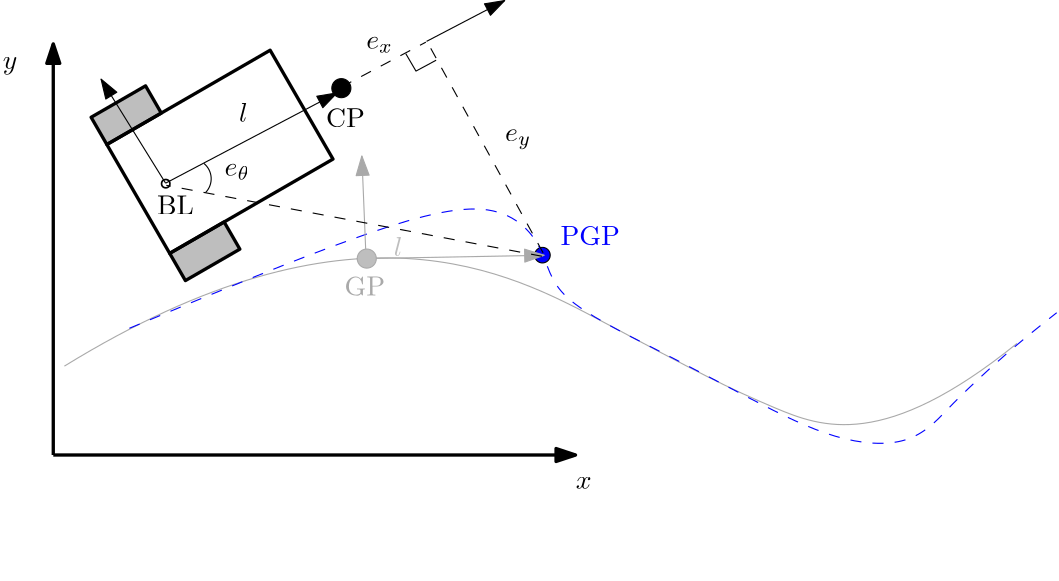 <?xml version="1.0"?>
<!DOCTYPE ipe SYSTEM "ipe.dtd">
<ipe version="70206" creator="Ipe 7.2.7">
<info created="D:20170608132523" modified="D:20200228124126"/>
<ipestyle name="basic">
<symbol name="arrow/arc(spx)">
<path stroke="sym-stroke" fill="sym-stroke" pen="sym-pen">
0 0 m
-1 0.333 l
-1 -0.333 l
h
</path>
</symbol>
<symbol name="arrow/farc(spx)">
<path stroke="sym-stroke" fill="white" pen="sym-pen">
0 0 m
-1 0.333 l
-1 -0.333 l
h
</path>
</symbol>
<symbol name="arrow/ptarc(spx)">
<path stroke="sym-stroke" fill="sym-stroke" pen="sym-pen">
0 0 m
-1 0.333 l
-0.8 0 l
-1 -0.333 l
h
</path>
</symbol>
<symbol name="arrow/fptarc(spx)">
<path stroke="sym-stroke" fill="white" pen="sym-pen">
0 0 m
-1 0.333 l
-0.8 0 l
-1 -0.333 l
h
</path>
</symbol>
<symbol name="mark/circle(sx)" transformations="translations">
<path fill="sym-stroke">
0.6 0 0 0.6 0 0 e
0.4 0 0 0.4 0 0 e
</path>
</symbol>
<symbol name="mark/disk(sx)" transformations="translations">
<path fill="sym-stroke">
0.6 0 0 0.6 0 0 e
</path>
</symbol>
<symbol name="mark/fdisk(sfx)" transformations="translations">
<group>
<path fill="sym-fill">
0.5 0 0 0.5 0 0 e
</path>
<path fill="sym-stroke" fillrule="eofill">
0.6 0 0 0.6 0 0 e
0.4 0 0 0.4 0 0 e
</path>
</group>
</symbol>
<symbol name="mark/box(sx)" transformations="translations">
<path fill="sym-stroke" fillrule="eofill">
-0.6 -0.6 m
0.6 -0.6 l
0.6 0.6 l
-0.6 0.6 l
h
-0.4 -0.4 m
0.4 -0.4 l
0.4 0.4 l
-0.4 0.4 l
h
</path>
</symbol>
<symbol name="mark/square(sx)" transformations="translations">
<path fill="sym-stroke">
-0.6 -0.6 m
0.6 -0.6 l
0.6 0.6 l
-0.6 0.6 l
h
</path>
</symbol>
<symbol name="mark/fsquare(sfx)" transformations="translations">
<group>
<path fill="sym-fill">
-0.5 -0.5 m
0.5 -0.5 l
0.5 0.5 l
-0.5 0.5 l
h
</path>
<path fill="sym-stroke" fillrule="eofill">
-0.6 -0.6 m
0.6 -0.6 l
0.6 0.6 l
-0.6 0.6 l
h
-0.4 -0.4 m
0.4 -0.4 l
0.4 0.4 l
-0.4 0.4 l
h
</path>
</group>
</symbol>
<symbol name="mark/cross(sx)" transformations="translations">
<group>
<path fill="sym-stroke">
-0.43 -0.57 m
0.57 0.43 l
0.43 0.57 l
-0.57 -0.43 l
h
</path>
<path fill="sym-stroke">
-0.43 0.57 m
0.57 -0.43 l
0.43 -0.57 l
-0.57 0.43 l
h
</path>
</group>
</symbol>
<symbol name="arrow/fnormal(spx)">
<path stroke="sym-stroke" fill="white" pen="sym-pen">
0 0 m
-1 0.333 l
-1 -0.333 l
h
</path>
</symbol>
<symbol name="arrow/pointed(spx)">
<path stroke="sym-stroke" fill="sym-stroke" pen="sym-pen">
0 0 m
-1 0.333 l
-0.8 0 l
-1 -0.333 l
h
</path>
</symbol>
<symbol name="arrow/fpointed(spx)">
<path stroke="sym-stroke" fill="white" pen="sym-pen">
0 0 m
-1 0.333 l
-0.8 0 l
-1 -0.333 l
h
</path>
</symbol>
<symbol name="arrow/linear(spx)">
<path stroke="sym-stroke" pen="sym-pen">
-1 0.333 m
0 0 l
-1 -0.333 l
</path>
</symbol>
<symbol name="arrow/fdouble(spx)">
<path stroke="sym-stroke" fill="white" pen="sym-pen">
0 0 m
-1 0.333 l
-1 -0.333 l
h
-1 0 m
-2 0.333 l
-2 -0.333 l
h
</path>
</symbol>
<symbol name="arrow/double(spx)">
<path stroke="sym-stroke" fill="sym-stroke" pen="sym-pen">
0 0 m
-1 0.333 l
-1 -0.333 l
h
-1 0 m
-2 0.333 l
-2 -0.333 l
h
</path>
</symbol>
<pen name="heavier" value="0.8"/>
<pen name="fat" value="1.2"/>
<pen name="ultrafat" value="2"/>
<symbolsize name="large" value="5"/>
<symbolsize name="small" value="2"/>
<symbolsize name="tiny" value="1.1"/>
<arrowsize name="large" value="10"/>
<arrowsize name="small" value="5"/>
<arrowsize name="tiny" value="3"/>
<color name="red" value="1 0 0"/>
<color name="green" value="0 1 0"/>
<color name="blue" value="0 0 1"/>
<color name="yellow" value="1 1 0"/>
<color name="orange" value="1 0.647 0"/>
<color name="gold" value="1 0.843 0"/>
<color name="purple" value="0.627 0.125 0.941"/>
<color name="gray" value="0.745"/>
<color name="brown" value="0.647 0.165 0.165"/>
<color name="navy" value="0 0 0.502"/>
<color name="pink" value="1 0.753 0.796"/>
<color name="seagreen" value="0.18 0.545 0.341"/>
<color name="turquoise" value="0.251 0.878 0.816"/>
<color name="violet" value="0.933 0.51 0.933"/>
<color name="darkblue" value="0 0 0.545"/>
<color name="darkcyan" value="0 0.545 0.545"/>
<color name="darkgray" value="0.663"/>
<color name="darkgreen" value="0 0.392 0"/>
<color name="darkmagenta" value="0.545 0 0.545"/>
<color name="darkorange" value="1 0.549 0"/>
<color name="darkred" value="0.545 0 0"/>
<color name="lightblue" value="0.678 0.847 0.902"/>
<color name="lightcyan" value="0.878 1 1"/>
<color name="lightgray" value="0.827"/>
<color name="lightgreen" value="0.565 0.933 0.565"/>
<color name="lightyellow" value="1 1 0.878"/>
<dashstyle name="dashed" value="[4] 0"/>
<dashstyle name="dotted" value="[1 3] 0"/>
<dashstyle name="dash dotted" value="[4 2 1 2] 0"/>
<dashstyle name="dash dot dotted" value="[4 2 1 2 1 2] 0"/>
<textsize name="large" value="\large"/>
<textsize name="Large" value="\Large"/>
<textsize name="LARGE" value="\LARGE"/>
<textsize name="huge" value="\huge"/>
<textsize name="Huge" value="\Huge"/>
<textsize name="small" value="\small"/>
<textsize name="footnote" value="\footnotesize"/>
<textsize name="tiny" value="\tiny"/>
<textstyle name="center" begin="\begin{center}" end="\end{center}"/>
<textstyle name="itemize" begin="\begin{itemize}" end="\end{itemize}"/>
<textstyle name="item" begin="\begin{itemize}\item{}" end="\end{itemize}"/>
<gridsize name="4 pts" value="4"/>
<gridsize name="8 pts (~3 mm)" value="8"/>
<gridsize name="16 pts (~6 mm)" value="16"/>
<gridsize name="32 pts (~12 mm)" value="32"/>
<gridsize name="10 pts (~3.5 mm)" value="10"/>
<gridsize name="20 pts (~7 mm)" value="20"/>
<gridsize name="14 pts (~5 mm)" value="14"/>
<gridsize name="28 pts (~10 mm)" value="28"/>
<gridsize name="56 pts (~20 mm)" value="56"/>
<anglesize name="90 deg" value="90"/>
<anglesize name="60 deg" value="60"/>
<anglesize name="45 deg" value="45"/>
<anglesize name="30 deg" value="30"/>
<anglesize name="22.5 deg" value="22.5"/>
<opacity name="10%" value="0.1"/>
<opacity name="30%" value="0.3"/>
<opacity name="50%" value="0.5"/>
<opacity name="75%" value="0.75"/>
<tiling name="falling" angle="-60" step="4" width="1"/>
<tiling name="rising" angle="30" step="4" width="1"/>
</ipestyle>
<page>
<layer name="alpha"/>
<view layers="alpha" active="alpha"/>
<path layer="alpha" matrix="1.37588 -1.12108 1.12108 1.37588 -592.379 120.657" stroke="black" fill="blue">
1.5788 0 0 1.5788 217.31 507.975 e
</path>
<path stroke="darkgray">
104 536 m
208 600
320 540
354.398 522.111
399.131 505.566
446.928 544.171 c
</path>
<text matrix="2.42048 0 0 -0.130586 -482.137 685.099" transformations="translations" pos="307.696 521.76" stroke="black" type="label" width="9.428" height="4.29" depth="2.85" valign="baseline" style="math">e_y</text>
<text matrix="1 0 0 1 -0.908186 27.9306" transformations="translations" pos="283.476 551.657" stroke="blue" type="label" width="21.378" height="6.808" depth="0" valign="baseline">PGP</text>
<path matrix="1 0 0 1 -30.1805 203.032" stroke="black">
320 256 m
320 256 l
320 256 l
</path>
<path stroke="black" pen="fat" arrow="normal/normal">
100 504 m
100 652 l
</path>
<path stroke="black" pen="fat" arrow="normal/normal">
100 504 m
288 504 l
</path>
<text matrix="1 0 0 1 -23.8807 251.855" transformations="translations" pos="312 240" stroke="black" type="label" width="5.694" height="4.289" depth="0" valign="baseline" style="math">x</text>
<text matrix="1 0 0 1 -30.1805 203.032" transformations="translations" pos="112 440" stroke="black" type="label" width="5.242" height="4.297" depth="1.93" valign="baseline" style="math">y</text>
<text matrix="1 0 0 1 7.76216 64.3904" transformations="translations" pos="214.779 511.295" stroke="gray" type="label" width="3.169" height="6.918" depth="0" valign="baseline" style="math">l</text>
<path stroke="blue" dash="dashed">
127.401 549.628 m
163.302 564.548
209.927 583.664
259.581 598.241
278.064 578.107
278.724 560.944
318.096 541.702
352.131 523.518
381.971 508.598
409.013 506.733
422.535 521.187
429.994 528.647
446.313 543.567
461.233 555.223 c
</path>
<path stroke="darkgray" arrow="normal/normal">
209.166 574.662 m
276.717 575.903 l
</path>
<path stroke="darkgray" arrow="normal/normal">
212.625 574.08 m
211.083 611.66 l
</path>
<path matrix="1 0 0 1 -108.86 30.4543" stroke="darkgray" fill="gray">
3.43377 0 0 3.43377 321.717 544.259 e
</path>
<text matrix="1 0 0 1 -47.7164 -10.4184" transformations="translations" pos="252.562 571.856" stroke="darkgray" type="label" width="14.598" height="6.808" depth="0" valign="baseline">GP</text>
<text matrix="1 0 0 1 -109.779 52.6941" transformations="translations" pos="247.117 537.921" stroke="black" type="label" width="13.284" height="6.808" depth="0" valign="baseline">BL</text>
<use matrix="0.996194 -0.0871554 0.0871554 0.996194 -70.0054 306.909" name="mark/circle(sx)" pos="184 312" size="normal" stroke="black"/>
<text matrix="2.42048 0 0 -0.130586 -583.132 672.702" transformations="translations" pos="307.696 521.76" stroke="black" type="label" width="9.146" height="4.294" depth="1.49" valign="baseline" style="math">e_\theta</text>
<path stroke="black">
154.216 608.972 m
7.11444 0 0 -7.11444 149.732 603.449 154.801 598.457 a
</path>
<path matrix="0.965925 -0.258819 0.258819 0.965925 -118.089 348.1" stroke="black" fill="gray" pen="fat">
160 320 m
176 336 l
168 344 l
152 328 l
h
</path>
<path matrix="0.965925 -0.258819 0.258819 0.965925 -118.089 348.1" stroke="black" fill="gray" pen="fat">
192 288 m
208 304 l
216 296 l
200 280 l
h
</path>
<text matrix="0.984808 -0.173648 0.173648 0.984808 -133.454 157.72" transformations="translations" pos="214.779 511.295" stroke="black" type="label" width="3.169" height="6.918" depth="0" valign="baseline" style="math">l</text>
<group matrix="0.984808 -0.173648 0.173648 0.984808 -107.436 40.6236">
<path matrix="1 0 0 1 -31.9026 16.1967" stroke="black" fill="black">
3.43377 0 0 3.43377 234.921 624.227 e
</path>
</group>
<text matrix="0.984808 -0.173648 0.173648 0.984808 -149.827 102.659" transformations="translations" pos="252.562 571.856" stroke="black" type="label" width="13.975" height="6.808" depth="0" valign="baseline">CP</text>
<path matrix="0.965925 -0.258819 0.258819 0.965925 -299.406 413.248" stroke="black" pen="fat">
384 272 m
352 304 l
400 352 l
432 320 l
h
</path>
<path matrix="1 0 0 1 8.07094 3.89632" stroke="black" arrow="normal/normal">
132.322 597.951 m
194.071 630.463 l
</path>
<path matrix="0.913546 0.406737 -0.406737 0.913546 194.996 57.6877" stroke="black" arrow="normal/normal">
171.483 519.383 m
165.505 562.989 l
</path>
<path stroke="black" arrow="normal/normal">
234.372 652.908 m
262.509 667.604 l
</path>
<path stroke="black" dash="dashed">
203.755 636.504 m
234.137 652.633 l
</path>
<path matrix="1 0 0 1 0.63627 -0.106045" stroke="black" dash="dashed">
275.704 576.894 m
233.946 652.882 l
</path>
<text matrix="2.42048 0 0 -0.130586 -532.111 718.416" transformations="translations" pos="307.696 521.76" stroke="black" type="label" width="9.655" height="4.294" depth="1.49" valign="baseline" style="math">e_x</text>
<path stroke="black">
226.894 648.497 m
230.565 642.216 l
237.825 646.131 l
</path>
<path stroke="black" dash="dashed">
275.927 575.559 m
140.688 601.079 l
</path>
</page>
</ipe>
